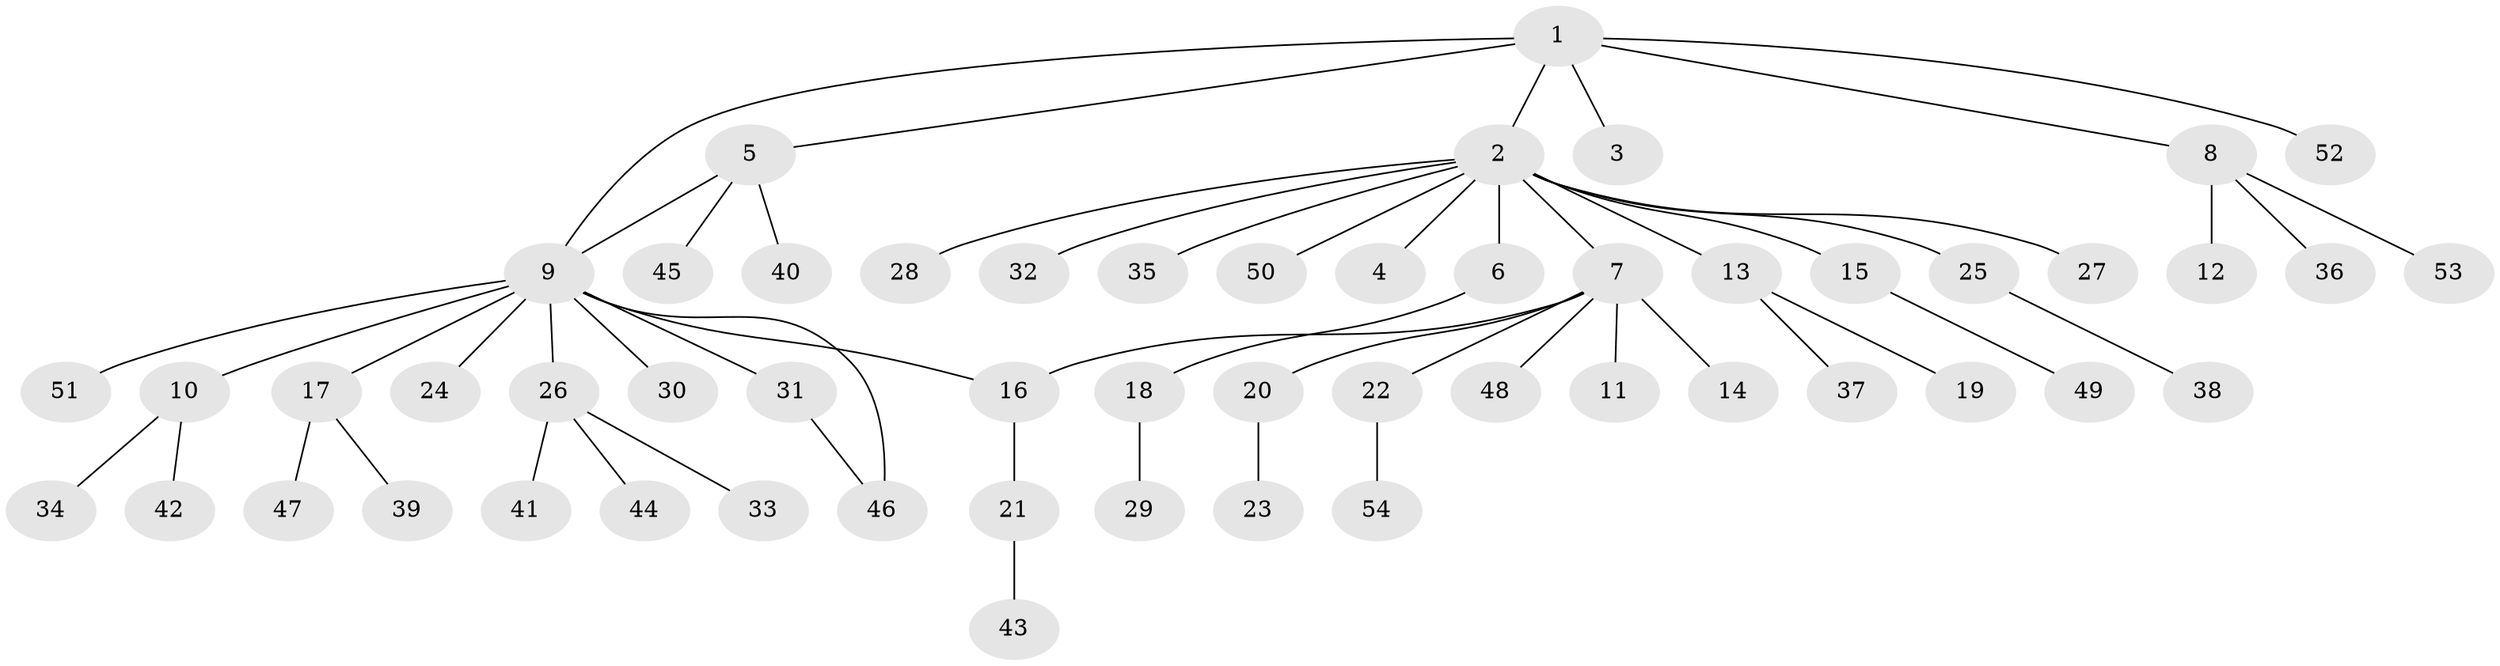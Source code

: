 // Generated by graph-tools (version 1.1) at 2025/14/03/09/25 04:14:46]
// undirected, 54 vertices, 56 edges
graph export_dot {
graph [start="1"]
  node [color=gray90,style=filled];
  1;
  2;
  3;
  4;
  5;
  6;
  7;
  8;
  9;
  10;
  11;
  12;
  13;
  14;
  15;
  16;
  17;
  18;
  19;
  20;
  21;
  22;
  23;
  24;
  25;
  26;
  27;
  28;
  29;
  30;
  31;
  32;
  33;
  34;
  35;
  36;
  37;
  38;
  39;
  40;
  41;
  42;
  43;
  44;
  45;
  46;
  47;
  48;
  49;
  50;
  51;
  52;
  53;
  54;
  1 -- 2;
  1 -- 3;
  1 -- 5;
  1 -- 8;
  1 -- 9;
  1 -- 52;
  2 -- 4;
  2 -- 6;
  2 -- 7;
  2 -- 13;
  2 -- 15;
  2 -- 25;
  2 -- 27;
  2 -- 28;
  2 -- 32;
  2 -- 35;
  2 -- 50;
  5 -- 9;
  5 -- 40;
  5 -- 45;
  6 -- 18;
  7 -- 11;
  7 -- 14;
  7 -- 16;
  7 -- 20;
  7 -- 22;
  7 -- 48;
  8 -- 12;
  8 -- 36;
  8 -- 53;
  9 -- 10;
  9 -- 16;
  9 -- 17;
  9 -- 24;
  9 -- 26;
  9 -- 30;
  9 -- 31;
  9 -- 46;
  9 -- 51;
  10 -- 34;
  10 -- 42;
  13 -- 19;
  13 -- 37;
  15 -- 49;
  16 -- 21;
  17 -- 39;
  17 -- 47;
  18 -- 29;
  20 -- 23;
  21 -- 43;
  22 -- 54;
  25 -- 38;
  26 -- 33;
  26 -- 41;
  26 -- 44;
  31 -- 46;
}
